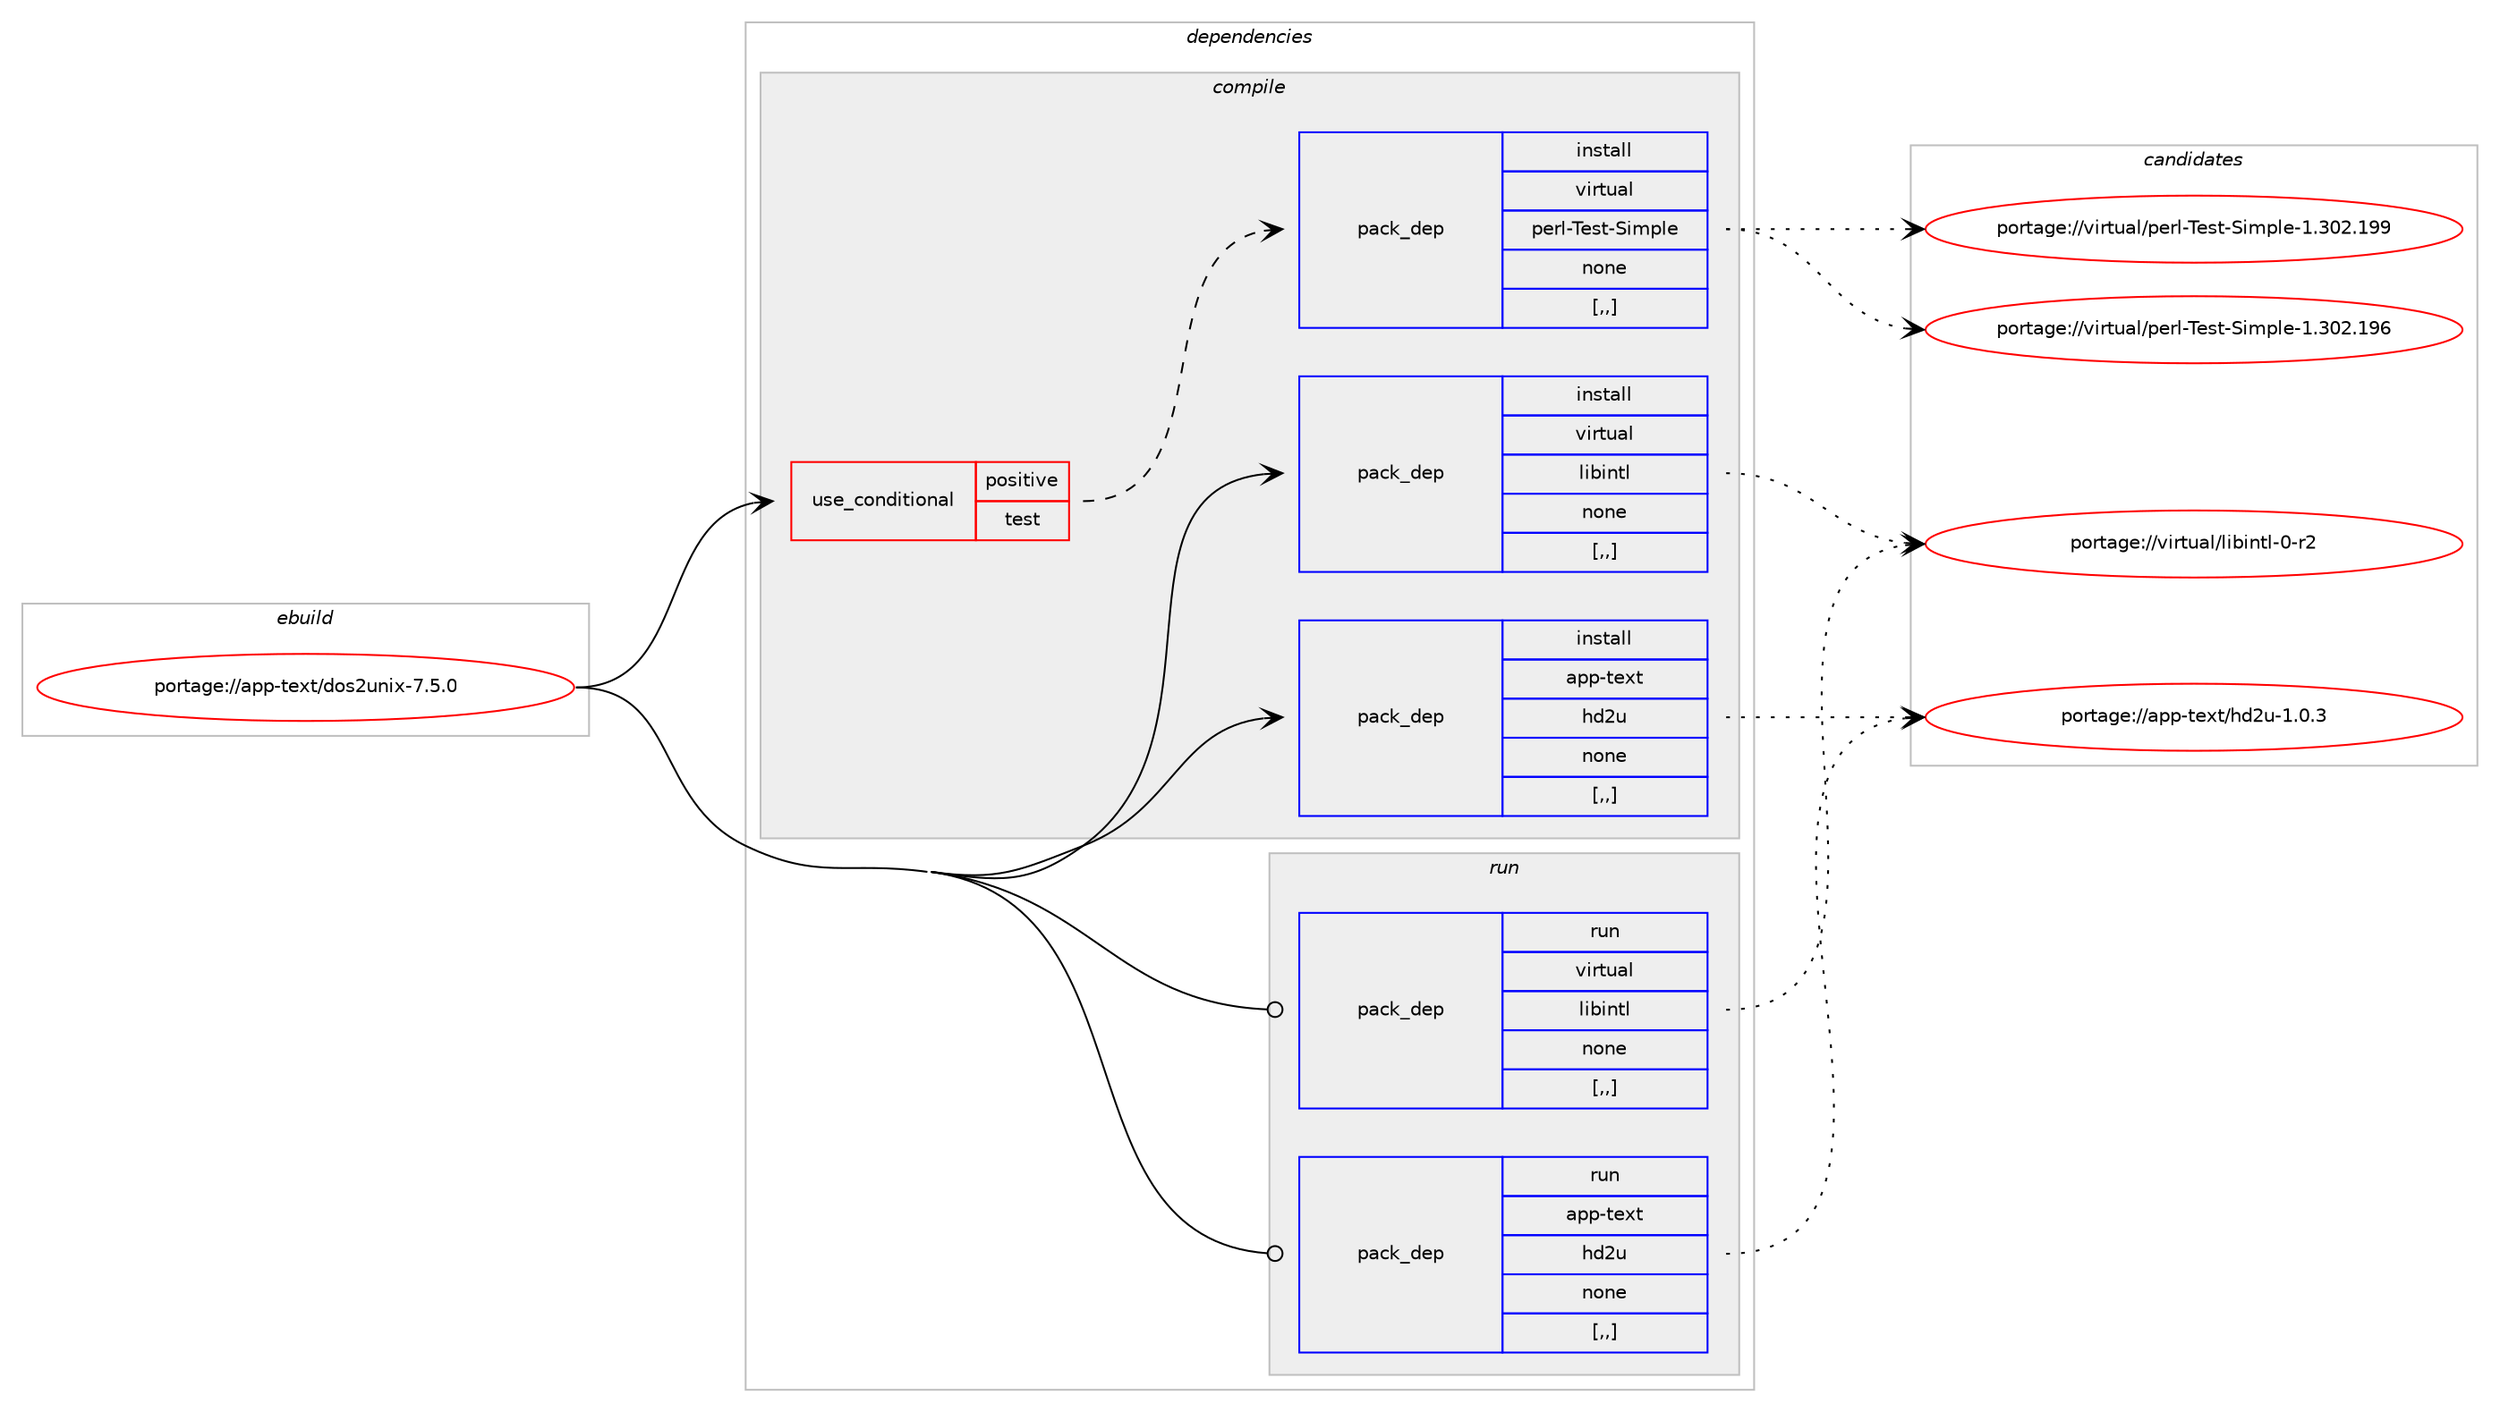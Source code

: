 digraph prolog {

# *************
# Graph options
# *************

newrank=true;
concentrate=true;
compound=true;
graph [rankdir=LR,fontname=Helvetica,fontsize=10,ranksep=1.5];#, ranksep=2.5, nodesep=0.2];
edge  [arrowhead=vee];
node  [fontname=Helvetica,fontsize=10];

# **********
# The ebuild
# **********

subgraph cluster_leftcol {
color=gray;
label=<<i>ebuild</i>>;
id [label="portage://app-text/dos2unix-7.5.0", color=red, width=4, href="../app-text/dos2unix-7.5.0.svg"];
}

# ****************
# The dependencies
# ****************

subgraph cluster_midcol {
color=gray;
label=<<i>dependencies</i>>;
subgraph cluster_compile {
fillcolor="#eeeeee";
style=filled;
label=<<i>compile</i>>;
subgraph cond15050 {
dependency55477 [label=<<TABLE BORDER="0" CELLBORDER="1" CELLSPACING="0" CELLPADDING="4"><TR><TD ROWSPAN="3" CELLPADDING="10">use_conditional</TD></TR><TR><TD>positive</TD></TR><TR><TD>test</TD></TR></TABLE>>, shape=none, color=red];
subgraph pack39928 {
dependency55478 [label=<<TABLE BORDER="0" CELLBORDER="1" CELLSPACING="0" CELLPADDING="4" WIDTH="220"><TR><TD ROWSPAN="6" CELLPADDING="30">pack_dep</TD></TR><TR><TD WIDTH="110">install</TD></TR><TR><TD>virtual</TD></TR><TR><TD>perl-Test-Simple</TD></TR><TR><TD>none</TD></TR><TR><TD>[,,]</TD></TR></TABLE>>, shape=none, color=blue];
}
dependency55477:e -> dependency55478:w [weight=20,style="dashed",arrowhead="vee"];
}
id:e -> dependency55477:w [weight=20,style="solid",arrowhead="vee"];
subgraph pack39929 {
dependency55479 [label=<<TABLE BORDER="0" CELLBORDER="1" CELLSPACING="0" CELLPADDING="4" WIDTH="220"><TR><TD ROWSPAN="6" CELLPADDING="30">pack_dep</TD></TR><TR><TD WIDTH="110">install</TD></TR><TR><TD>virtual</TD></TR><TR><TD>libintl</TD></TR><TR><TD>none</TD></TR><TR><TD>[,,]</TD></TR></TABLE>>, shape=none, color=blue];
}
id:e -> dependency55479:w [weight=20,style="solid",arrowhead="vee"];
subgraph pack39930 {
dependency55480 [label=<<TABLE BORDER="0" CELLBORDER="1" CELLSPACING="0" CELLPADDING="4" WIDTH="220"><TR><TD ROWSPAN="6" CELLPADDING="30">pack_dep</TD></TR><TR><TD WIDTH="110">install</TD></TR><TR><TD>app-text</TD></TR><TR><TD>hd2u</TD></TR><TR><TD>none</TD></TR><TR><TD>[,,]</TD></TR></TABLE>>, shape=none, color=blue];
}
id:e -> dependency55480:w [weight=20,style="solid",arrowhead="vee"];
}
subgraph cluster_compileandrun {
fillcolor="#eeeeee";
style=filled;
label=<<i>compile and run</i>>;
}
subgraph cluster_run {
fillcolor="#eeeeee";
style=filled;
label=<<i>run</i>>;
subgraph pack39931 {
dependency55481 [label=<<TABLE BORDER="0" CELLBORDER="1" CELLSPACING="0" CELLPADDING="4" WIDTH="220"><TR><TD ROWSPAN="6" CELLPADDING="30">pack_dep</TD></TR><TR><TD WIDTH="110">run</TD></TR><TR><TD>virtual</TD></TR><TR><TD>libintl</TD></TR><TR><TD>none</TD></TR><TR><TD>[,,]</TD></TR></TABLE>>, shape=none, color=blue];
}
id:e -> dependency55481:w [weight=20,style="solid",arrowhead="odot"];
subgraph pack39932 {
dependency55482 [label=<<TABLE BORDER="0" CELLBORDER="1" CELLSPACING="0" CELLPADDING="4" WIDTH="220"><TR><TD ROWSPAN="6" CELLPADDING="30">pack_dep</TD></TR><TR><TD WIDTH="110">run</TD></TR><TR><TD>app-text</TD></TR><TR><TD>hd2u</TD></TR><TR><TD>none</TD></TR><TR><TD>[,,]</TD></TR></TABLE>>, shape=none, color=blue];
}
id:e -> dependency55482:w [weight=20,style="solid",arrowhead="odot"];
}
}

# **************
# The candidates
# **************

subgraph cluster_choices {
rank=same;
color=gray;
label=<<i>candidates</i>>;

subgraph choice39928 {
color=black;
nodesep=1;
choice11810511411611797108471121011141084584101115116458310510911210810145494651485046495757 [label="portage://virtual/perl-Test-Simple-1.302.199", color=red, width=4,href="../virtual/perl-Test-Simple-1.302.199.svg"];
choice11810511411611797108471121011141084584101115116458310510911210810145494651485046495754 [label="portage://virtual/perl-Test-Simple-1.302.196", color=red, width=4,href="../virtual/perl-Test-Simple-1.302.196.svg"];
dependency55478:e -> choice11810511411611797108471121011141084584101115116458310510911210810145494651485046495757:w [style=dotted,weight="100"];
dependency55478:e -> choice11810511411611797108471121011141084584101115116458310510911210810145494651485046495754:w [style=dotted,weight="100"];
}
subgraph choice39929 {
color=black;
nodesep=1;
choice11810511411611797108471081059810511011610845484511450 [label="portage://virtual/libintl-0-r2", color=red, width=4,href="../virtual/libintl-0-r2.svg"];
dependency55479:e -> choice11810511411611797108471081059810511011610845484511450:w [style=dotted,weight="100"];
}
subgraph choice39930 {
color=black;
nodesep=1;
choice97112112451161011201164710410050117454946484651 [label="portage://app-text/hd2u-1.0.3", color=red, width=4,href="../app-text/hd2u-1.0.3.svg"];
dependency55480:e -> choice97112112451161011201164710410050117454946484651:w [style=dotted,weight="100"];
}
subgraph choice39931 {
color=black;
nodesep=1;
choice11810511411611797108471081059810511011610845484511450 [label="portage://virtual/libintl-0-r2", color=red, width=4,href="../virtual/libintl-0-r2.svg"];
dependency55481:e -> choice11810511411611797108471081059810511011610845484511450:w [style=dotted,weight="100"];
}
subgraph choice39932 {
color=black;
nodesep=1;
choice97112112451161011201164710410050117454946484651 [label="portage://app-text/hd2u-1.0.3", color=red, width=4,href="../app-text/hd2u-1.0.3.svg"];
dependency55482:e -> choice97112112451161011201164710410050117454946484651:w [style=dotted,weight="100"];
}
}

}

